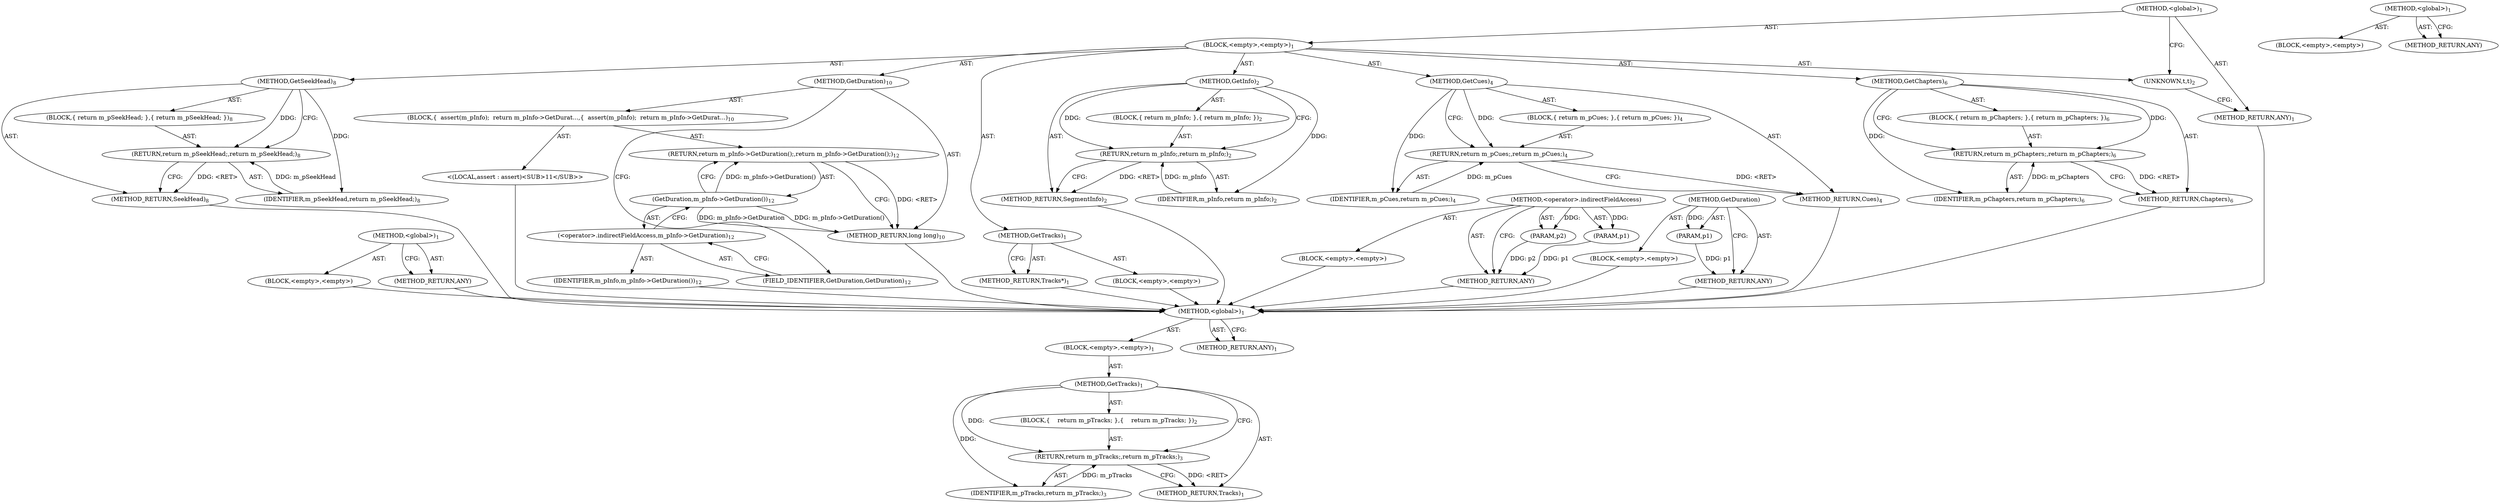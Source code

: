 digraph "GetDuration" {
vulnerable_6 [label=<(METHOD,&lt;global&gt;)<SUB>1</SUB>>];
vulnerable_7 [label=<(BLOCK,&lt;empty&gt;,&lt;empty&gt;)<SUB>1</SUB>>];
vulnerable_8 [label=<(METHOD,GetTracks)<SUB>1</SUB>>];
vulnerable_9 [label=<(BLOCK,{
    return m_pTracks;
 },{
    return m_pTracks;
 })<SUB>2</SUB>>];
vulnerable_10 [label=<(RETURN,return m_pTracks;,return m_pTracks;)<SUB>3</SUB>>];
vulnerable_11 [label=<(IDENTIFIER,m_pTracks,return m_pTracks;)<SUB>3</SUB>>];
vulnerable_12 [label=<(METHOD_RETURN,Tracks)<SUB>1</SUB>>];
vulnerable_14 [label=<(METHOD_RETURN,ANY)<SUB>1</SUB>>];
vulnerable_23 [label=<(METHOD,&lt;global&gt;)<SUB>1</SUB>>];
vulnerable_24 [label=<(BLOCK,&lt;empty&gt;,&lt;empty&gt;)>];
vulnerable_25 [label=<(METHOD_RETURN,ANY)>];
fixed_68 [label=<(METHOD,&lt;global&gt;)<SUB>1</SUB>>];
fixed_69 [label=<(BLOCK,&lt;empty&gt;,&lt;empty&gt;)>];
fixed_70 [label=<(METHOD_RETURN,ANY)>];
fixed_6 [label=<(METHOD,&lt;global&gt;)<SUB>1</SUB>>];
fixed_7 [label=<(BLOCK,&lt;empty&gt;,&lt;empty&gt;)<SUB>1</SUB>>];
fixed_8 [label=<(METHOD,GetTracks)<SUB>1</SUB>>];
fixed_9 [label=<(BLOCK,&lt;empty&gt;,&lt;empty&gt;)>];
fixed_10 [label=<(METHOD_RETURN,Tracks*)<SUB>1</SUB>>];
fixed_12 [label=<(UNKNOWN,t,t)<SUB>2</SUB>>];
fixed_13 [label=<(METHOD,GetInfo)<SUB>2</SUB>>];
fixed_14 [label=<(BLOCK,{ return m_pInfo; },{ return m_pInfo; })<SUB>2</SUB>>];
fixed_15 [label=<(RETURN,return m_pInfo;,return m_pInfo;)<SUB>2</SUB>>];
fixed_16 [label=<(IDENTIFIER,m_pInfo,return m_pInfo;)<SUB>2</SUB>>];
fixed_17 [label=<(METHOD_RETURN,SegmentInfo)<SUB>2</SUB>>];
fixed_19 [label=<(METHOD,GetCues)<SUB>4</SUB>>];
fixed_20 [label=<(BLOCK,{ return m_pCues; },{ return m_pCues; })<SUB>4</SUB>>];
fixed_21 [label=<(RETURN,return m_pCues;,return m_pCues;)<SUB>4</SUB>>];
fixed_22 [label=<(IDENTIFIER,m_pCues,return m_pCues;)<SUB>4</SUB>>];
fixed_23 [label=<(METHOD_RETURN,Cues)<SUB>4</SUB>>];
fixed_25 [label=<(METHOD,GetChapters)<SUB>6</SUB>>];
fixed_26 [label=<(BLOCK,{ return m_pChapters; },{ return m_pChapters; })<SUB>6</SUB>>];
fixed_27 [label=<(RETURN,return m_pChapters;,return m_pChapters;)<SUB>6</SUB>>];
fixed_28 [label=<(IDENTIFIER,m_pChapters,return m_pChapters;)<SUB>6</SUB>>];
fixed_29 [label=<(METHOD_RETURN,Chapters)<SUB>6</SUB>>];
fixed_31 [label=<(METHOD,GetSeekHead)<SUB>8</SUB>>];
fixed_32 [label=<(BLOCK,{ return m_pSeekHead; },{ return m_pSeekHead; })<SUB>8</SUB>>];
fixed_33 [label=<(RETURN,return m_pSeekHead;,return m_pSeekHead;)<SUB>8</SUB>>];
fixed_34 [label=<(IDENTIFIER,m_pSeekHead,return m_pSeekHead;)<SUB>8</SUB>>];
fixed_35 [label=<(METHOD_RETURN,SeekHead)<SUB>8</SUB>>];
fixed_37 [label=<(METHOD,GetDuration)<SUB>10</SUB>>];
fixed_38 [label=<(BLOCK,{
  assert(m_pInfo);
  return m_pInfo-&gt;GetDurat...,{
  assert(m_pInfo);
  return m_pInfo-&gt;GetDurat...)<SUB>10</SUB>>];
fixed_39 [label="<(LOCAL,assert : assert)<SUB>11</SUB>>"];
fixed_40 [label=<(RETURN,return m_pInfo-&gt;GetDuration();,return m_pInfo-&gt;GetDuration();)<SUB>12</SUB>>];
fixed_41 [label=<(GetDuration,m_pInfo-&gt;GetDuration())<SUB>12</SUB>>];
fixed_42 [label=<(&lt;operator&gt;.indirectFieldAccess,m_pInfo-&gt;GetDuration)<SUB>12</SUB>>];
fixed_43 [label=<(IDENTIFIER,m_pInfo,m_pInfo-&gt;GetDuration())<SUB>12</SUB>>];
fixed_44 [label=<(FIELD_IDENTIFIER,GetDuration,GetDuration)<SUB>12</SUB>>];
fixed_45 [label=<(METHOD_RETURN,long long)<SUB>10</SUB>>];
fixed_47 [label=<(METHOD_RETURN,ANY)<SUB>1</SUB>>];
fixed_78 [label=<(METHOD,&lt;operator&gt;.indirectFieldAccess)>];
fixed_79 [label=<(PARAM,p1)>];
fixed_80 [label=<(PARAM,p2)>];
fixed_81 [label=<(BLOCK,&lt;empty&gt;,&lt;empty&gt;)>];
fixed_82 [label=<(METHOD_RETURN,ANY)>];
fixed_74 [label=<(METHOD,GetDuration)>];
fixed_75 [label=<(PARAM,p1)>];
fixed_76 [label=<(BLOCK,&lt;empty&gt;,&lt;empty&gt;)>];
fixed_77 [label=<(METHOD_RETURN,ANY)>];
vulnerable_6 -> vulnerable_7  [key=0, label="AST: "];
vulnerable_6 -> vulnerable_14  [key=0, label="AST: "];
vulnerable_6 -> vulnerable_14  [key=1, label="CFG: "];
vulnerable_7 -> vulnerable_8  [key=0, label="AST: "];
vulnerable_8 -> vulnerable_9  [key=0, label="AST: "];
vulnerable_8 -> vulnerable_12  [key=0, label="AST: "];
vulnerable_8 -> vulnerable_10  [key=0, label="CFG: "];
vulnerable_8 -> vulnerable_10  [key=1, label="DDG: "];
vulnerable_8 -> vulnerable_11  [key=0, label="DDG: "];
vulnerable_9 -> vulnerable_10  [key=0, label="AST: "];
vulnerable_10 -> vulnerable_11  [key=0, label="AST: "];
vulnerable_10 -> vulnerable_12  [key=0, label="CFG: "];
vulnerable_10 -> vulnerable_12  [key=1, label="DDG: &lt;RET&gt;"];
vulnerable_11 -> vulnerable_10  [key=0, label="DDG: m_pTracks"];
vulnerable_23 -> vulnerable_24  [key=0, label="AST: "];
vulnerable_23 -> vulnerable_25  [key=0, label="AST: "];
vulnerable_23 -> vulnerable_25  [key=1, label="CFG: "];
fixed_68 -> fixed_69  [key=0, label="AST: "];
fixed_68 -> fixed_70  [key=0, label="AST: "];
fixed_68 -> fixed_70  [key=1, label="CFG: "];
fixed_69 -> vulnerable_6  [key=0];
fixed_70 -> vulnerable_6  [key=0];
fixed_6 -> fixed_7  [key=0, label="AST: "];
fixed_6 -> fixed_47  [key=0, label="AST: "];
fixed_6 -> fixed_12  [key=0, label="CFG: "];
fixed_7 -> fixed_8  [key=0, label="AST: "];
fixed_7 -> fixed_12  [key=0, label="AST: "];
fixed_7 -> fixed_13  [key=0, label="AST: "];
fixed_7 -> fixed_19  [key=0, label="AST: "];
fixed_7 -> fixed_25  [key=0, label="AST: "];
fixed_7 -> fixed_31  [key=0, label="AST: "];
fixed_7 -> fixed_37  [key=0, label="AST: "];
fixed_8 -> fixed_9  [key=0, label="AST: "];
fixed_8 -> fixed_10  [key=0, label="AST: "];
fixed_8 -> fixed_10  [key=1, label="CFG: "];
fixed_9 -> vulnerable_6  [key=0];
fixed_10 -> vulnerable_6  [key=0];
fixed_12 -> fixed_47  [key=0, label="CFG: "];
fixed_13 -> fixed_14  [key=0, label="AST: "];
fixed_13 -> fixed_17  [key=0, label="AST: "];
fixed_13 -> fixed_15  [key=0, label="CFG: "];
fixed_13 -> fixed_15  [key=1, label="DDG: "];
fixed_13 -> fixed_16  [key=0, label="DDG: "];
fixed_14 -> fixed_15  [key=0, label="AST: "];
fixed_15 -> fixed_16  [key=0, label="AST: "];
fixed_15 -> fixed_17  [key=0, label="CFG: "];
fixed_15 -> fixed_17  [key=1, label="DDG: &lt;RET&gt;"];
fixed_16 -> fixed_15  [key=0, label="DDG: m_pInfo"];
fixed_17 -> vulnerable_6  [key=0];
fixed_19 -> fixed_20  [key=0, label="AST: "];
fixed_19 -> fixed_23  [key=0, label="AST: "];
fixed_19 -> fixed_21  [key=0, label="CFG: "];
fixed_19 -> fixed_21  [key=1, label="DDG: "];
fixed_19 -> fixed_22  [key=0, label="DDG: "];
fixed_20 -> fixed_21  [key=0, label="AST: "];
fixed_21 -> fixed_22  [key=0, label="AST: "];
fixed_21 -> fixed_23  [key=0, label="CFG: "];
fixed_21 -> fixed_23  [key=1, label="DDG: &lt;RET&gt;"];
fixed_22 -> fixed_21  [key=0, label="DDG: m_pCues"];
fixed_23 -> vulnerable_6  [key=0];
fixed_25 -> fixed_26  [key=0, label="AST: "];
fixed_25 -> fixed_29  [key=0, label="AST: "];
fixed_25 -> fixed_27  [key=0, label="CFG: "];
fixed_25 -> fixed_27  [key=1, label="DDG: "];
fixed_25 -> fixed_28  [key=0, label="DDG: "];
fixed_26 -> fixed_27  [key=0, label="AST: "];
fixed_27 -> fixed_28  [key=0, label="AST: "];
fixed_27 -> fixed_29  [key=0, label="CFG: "];
fixed_27 -> fixed_29  [key=1, label="DDG: &lt;RET&gt;"];
fixed_28 -> fixed_27  [key=0, label="DDG: m_pChapters"];
fixed_29 -> vulnerable_6  [key=0];
fixed_31 -> fixed_32  [key=0, label="AST: "];
fixed_31 -> fixed_35  [key=0, label="AST: "];
fixed_31 -> fixed_33  [key=0, label="CFG: "];
fixed_31 -> fixed_33  [key=1, label="DDG: "];
fixed_31 -> fixed_34  [key=0, label="DDG: "];
fixed_32 -> fixed_33  [key=0, label="AST: "];
fixed_33 -> fixed_34  [key=0, label="AST: "];
fixed_33 -> fixed_35  [key=0, label="CFG: "];
fixed_33 -> fixed_35  [key=1, label="DDG: &lt;RET&gt;"];
fixed_34 -> fixed_33  [key=0, label="DDG: m_pSeekHead"];
fixed_35 -> vulnerable_6  [key=0];
fixed_37 -> fixed_38  [key=0, label="AST: "];
fixed_37 -> fixed_45  [key=0, label="AST: "];
fixed_37 -> fixed_44  [key=0, label="CFG: "];
fixed_38 -> fixed_39  [key=0, label="AST: "];
fixed_38 -> fixed_40  [key=0, label="AST: "];
fixed_39 -> vulnerable_6  [key=0];
fixed_40 -> fixed_41  [key=0, label="AST: "];
fixed_40 -> fixed_45  [key=0, label="CFG: "];
fixed_40 -> fixed_45  [key=1, label="DDG: &lt;RET&gt;"];
fixed_41 -> fixed_42  [key=0, label="AST: "];
fixed_41 -> fixed_40  [key=0, label="CFG: "];
fixed_41 -> fixed_40  [key=1, label="DDG: m_pInfo-&gt;GetDuration()"];
fixed_41 -> fixed_45  [key=0, label="DDG: m_pInfo-&gt;GetDuration"];
fixed_41 -> fixed_45  [key=1, label="DDG: m_pInfo-&gt;GetDuration()"];
fixed_42 -> fixed_43  [key=0, label="AST: "];
fixed_42 -> fixed_44  [key=0, label="AST: "];
fixed_42 -> fixed_41  [key=0, label="CFG: "];
fixed_43 -> vulnerable_6  [key=0];
fixed_44 -> fixed_42  [key=0, label="CFG: "];
fixed_45 -> vulnerable_6  [key=0];
fixed_47 -> vulnerable_6  [key=0];
fixed_78 -> fixed_79  [key=0, label="AST: "];
fixed_78 -> fixed_79  [key=1, label="DDG: "];
fixed_78 -> fixed_81  [key=0, label="AST: "];
fixed_78 -> fixed_80  [key=0, label="AST: "];
fixed_78 -> fixed_80  [key=1, label="DDG: "];
fixed_78 -> fixed_82  [key=0, label="AST: "];
fixed_78 -> fixed_82  [key=1, label="CFG: "];
fixed_79 -> fixed_82  [key=0, label="DDG: p1"];
fixed_80 -> fixed_82  [key=0, label="DDG: p2"];
fixed_81 -> vulnerable_6  [key=0];
fixed_82 -> vulnerable_6  [key=0];
fixed_74 -> fixed_75  [key=0, label="AST: "];
fixed_74 -> fixed_75  [key=1, label="DDG: "];
fixed_74 -> fixed_76  [key=0, label="AST: "];
fixed_74 -> fixed_77  [key=0, label="AST: "];
fixed_74 -> fixed_77  [key=1, label="CFG: "];
fixed_75 -> fixed_77  [key=0, label="DDG: p1"];
fixed_76 -> vulnerable_6  [key=0];
fixed_77 -> vulnerable_6  [key=0];
}
